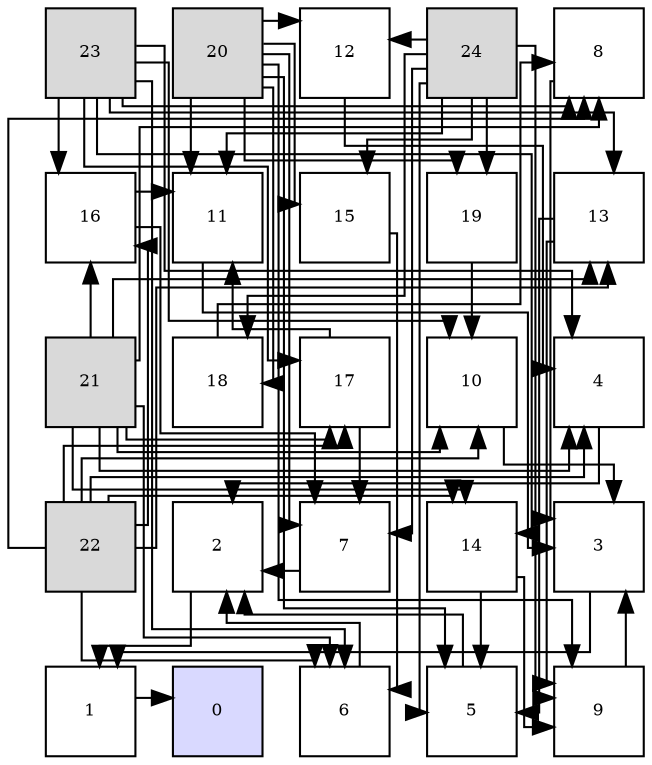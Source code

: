 digraph layout{
 rankdir=TB;
 splines=ortho;
 node [style=filled shape=square fixedsize=true width=0.6];
0[label="23", fontsize=8, fillcolor="#d9d9d9"];
1[label="20", fontsize=8, fillcolor="#d9d9d9"];
2[label="12", fontsize=8, fillcolor="#ffffff"];
3[label="24", fontsize=8, fillcolor="#d9d9d9"];
4[label="8", fontsize=8, fillcolor="#ffffff"];
5[label="16", fontsize=8, fillcolor="#ffffff"];
6[label="11", fontsize=8, fillcolor="#ffffff"];
7[label="15", fontsize=8, fillcolor="#ffffff"];
8[label="19", fontsize=8, fillcolor="#ffffff"];
9[label="13", fontsize=8, fillcolor="#ffffff"];
10[label="21", fontsize=8, fillcolor="#d9d9d9"];
11[label="18", fontsize=8, fillcolor="#ffffff"];
12[label="17", fontsize=8, fillcolor="#ffffff"];
13[label="10", fontsize=8, fillcolor="#ffffff"];
14[label="4", fontsize=8, fillcolor="#ffffff"];
15[label="22", fontsize=8, fillcolor="#d9d9d9"];
16[label="2", fontsize=8, fillcolor="#ffffff"];
17[label="7", fontsize=8, fillcolor="#ffffff"];
18[label="14", fontsize=8, fillcolor="#ffffff"];
19[label="3", fontsize=8, fillcolor="#ffffff"];
20[label="1", fontsize=8, fillcolor="#ffffff"];
21[label="0", fontsize=8, fillcolor="#d9d9ff"];
22[label="6", fontsize=8, fillcolor="#ffffff"];
23[label="5", fontsize=8, fillcolor="#ffffff"];
24[label="9", fontsize=8, fillcolor="#ffffff"];
edge [constraint=false, style=vis];20 -> 21;
16 -> 20;
19 -> 20;
14 -> 16;
23 -> 16;
22 -> 16;
17 -> 16;
4 -> 19;
24 -> 19;
13 -> 19;
6 -> 19;
2 -> 14;
10 -> 14;
15 -> 14;
0 -> 14;
9 -> 23;
18 -> 23;
1 -> 23;
3 -> 23;
7 -> 22;
10 -> 22;
15 -> 22;
0 -> 22;
5 -> 17;
12 -> 17;
1 -> 17;
3 -> 17;
11 -> 4;
10 -> 4;
15 -> 4;
0 -> 4;
9 -> 24;
18 -> 24;
1 -> 24;
3 -> 24;
8 -> 13;
10 -> 13;
15 -> 13;
0 -> 13;
5 -> 6;
12 -> 6;
1 -> 6;
3 -> 6;
1 -> 2;
3 -> 2;
10 -> 9;
15 -> 9;
0 -> 9;
10 -> 18;
15 -> 18;
0 -> 18;
1 -> 7;
3 -> 7;
10 -> 5;
15 -> 5;
0 -> 5;
10 -> 12;
15 -> 12;
0 -> 12;
1 -> 11;
3 -> 11;
1 -> 8;
3 -> 8;
edge [constraint=true, style=invis];
0 -> 5 -> 10 -> 15 -> 20;
1 -> 6 -> 11 -> 16 -> 21;
2 -> 7 -> 12 -> 17 -> 22;
3 -> 8 -> 13 -> 18 -> 23;
4 -> 9 -> 14 -> 19 -> 24;
rank = same {0 -> 1 -> 2 -> 3 -> 4};
rank = same {5 -> 6 -> 7 -> 8 -> 9};
rank = same {10 -> 11 -> 12 -> 13 -> 14};
rank = same {15 -> 16 -> 17 -> 18 -> 19};
rank = same {20 -> 21 -> 22 -> 23 -> 24};
}